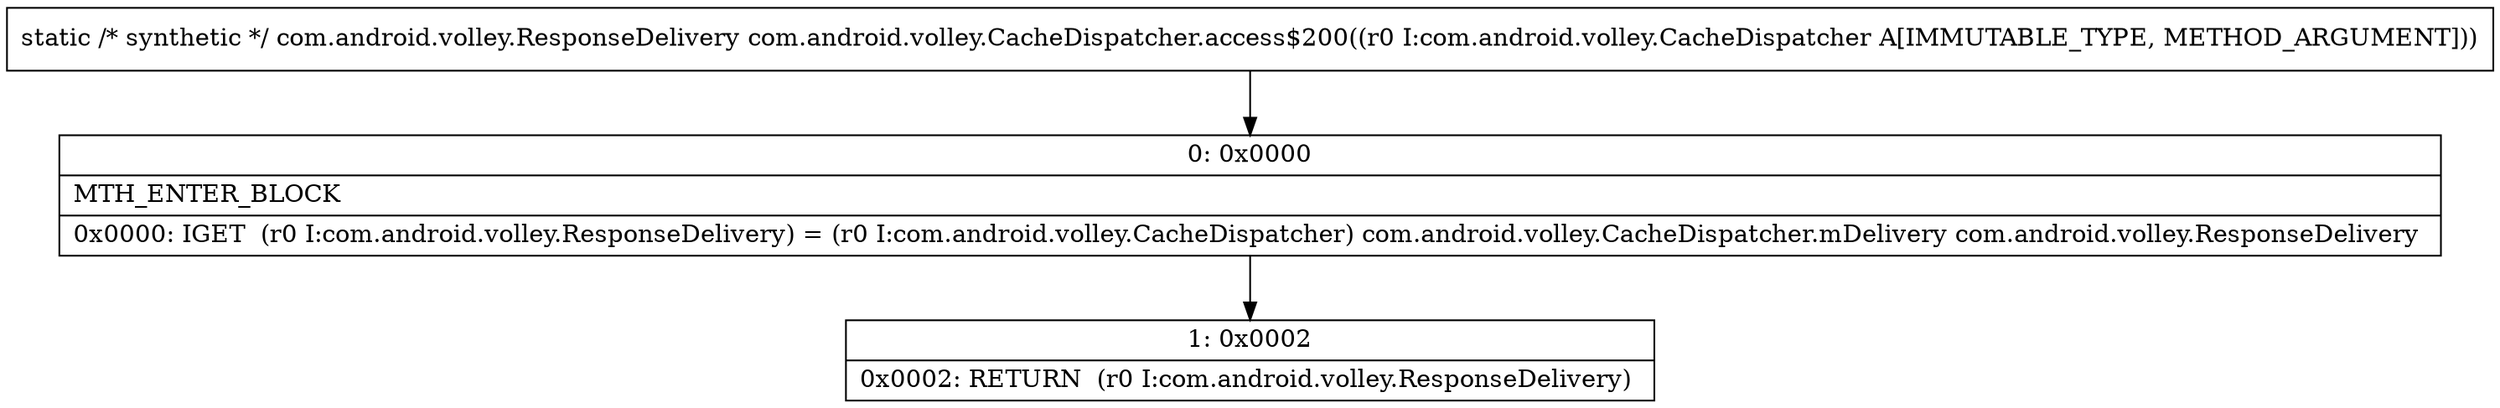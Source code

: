 digraph "CFG forcom.android.volley.CacheDispatcher.access$200(Lcom\/android\/volley\/CacheDispatcher;)Lcom\/android\/volley\/ResponseDelivery;" {
Node_0 [shape=record,label="{0\:\ 0x0000|MTH_ENTER_BLOCK\l|0x0000: IGET  (r0 I:com.android.volley.ResponseDelivery) = (r0 I:com.android.volley.CacheDispatcher) com.android.volley.CacheDispatcher.mDelivery com.android.volley.ResponseDelivery \l}"];
Node_1 [shape=record,label="{1\:\ 0x0002|0x0002: RETURN  (r0 I:com.android.volley.ResponseDelivery) \l}"];
MethodNode[shape=record,label="{static \/* synthetic *\/ com.android.volley.ResponseDelivery com.android.volley.CacheDispatcher.access$200((r0 I:com.android.volley.CacheDispatcher A[IMMUTABLE_TYPE, METHOD_ARGUMENT])) }"];
MethodNode -> Node_0;
Node_0 -> Node_1;
}

